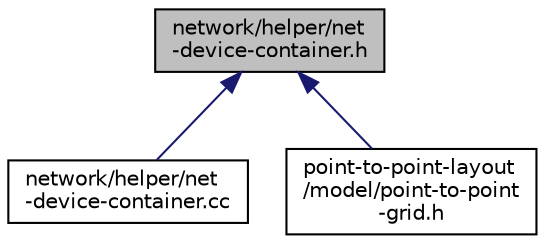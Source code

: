 digraph "network/helper/net-device-container.h"
{
  edge [fontname="Helvetica",fontsize="10",labelfontname="Helvetica",labelfontsize="10"];
  node [fontname="Helvetica",fontsize="10",shape=record];
  Node1 [label="network/helper/net\l-device-container.h",height=0.2,width=0.4,color="black", fillcolor="grey75", style="filled", fontcolor="black"];
  Node1 -> Node2 [dir="back",color="midnightblue",fontsize="10",style="solid"];
  Node2 [label="network/helper/net\l-device-container.cc",height=0.2,width=0.4,color="black", fillcolor="white", style="filled",URL="$d6/d65/net-device-container_8cc.html"];
  Node1 -> Node3 [dir="back",color="midnightblue",fontsize="10",style="solid"];
  Node3 [label="point-to-point-layout\l/model/point-to-point\l-grid.h",height=0.2,width=0.4,color="black", fillcolor="white", style="filled",URL="$d1/d36/point-to-point-grid_8h.html"];
}
